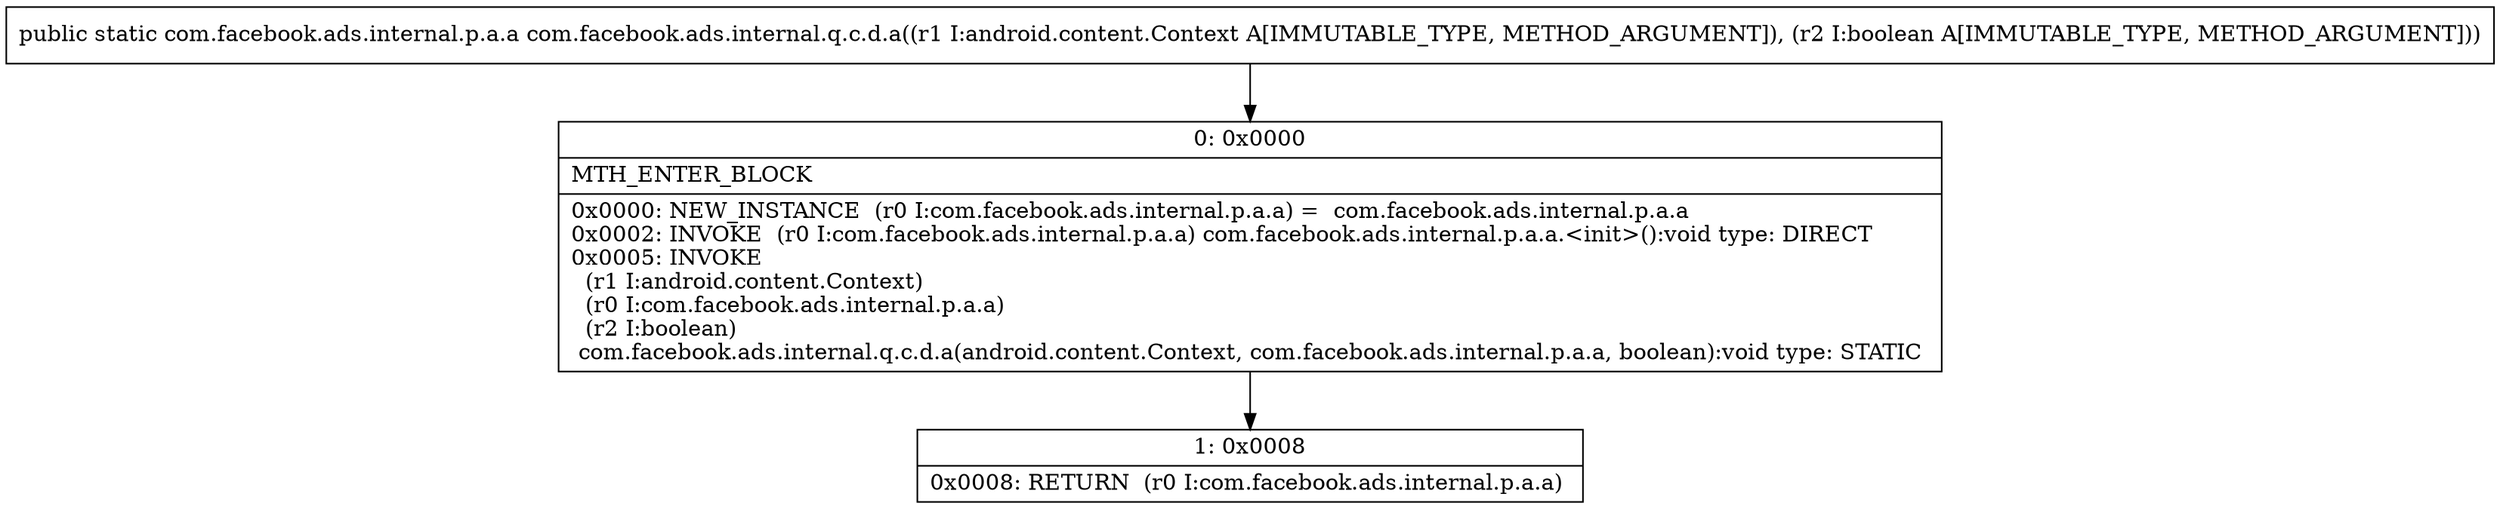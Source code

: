 digraph "CFG forcom.facebook.ads.internal.q.c.d.a(Landroid\/content\/Context;Z)Lcom\/facebook\/ads\/internal\/p\/a\/a;" {
Node_0 [shape=record,label="{0\:\ 0x0000|MTH_ENTER_BLOCK\l|0x0000: NEW_INSTANCE  (r0 I:com.facebook.ads.internal.p.a.a) =  com.facebook.ads.internal.p.a.a \l0x0002: INVOKE  (r0 I:com.facebook.ads.internal.p.a.a) com.facebook.ads.internal.p.a.a.\<init\>():void type: DIRECT \l0x0005: INVOKE  \l  (r1 I:android.content.Context)\l  (r0 I:com.facebook.ads.internal.p.a.a)\l  (r2 I:boolean)\l com.facebook.ads.internal.q.c.d.a(android.content.Context, com.facebook.ads.internal.p.a.a, boolean):void type: STATIC \l}"];
Node_1 [shape=record,label="{1\:\ 0x0008|0x0008: RETURN  (r0 I:com.facebook.ads.internal.p.a.a) \l}"];
MethodNode[shape=record,label="{public static com.facebook.ads.internal.p.a.a com.facebook.ads.internal.q.c.d.a((r1 I:android.content.Context A[IMMUTABLE_TYPE, METHOD_ARGUMENT]), (r2 I:boolean A[IMMUTABLE_TYPE, METHOD_ARGUMENT])) }"];
MethodNode -> Node_0;
Node_0 -> Node_1;
}

